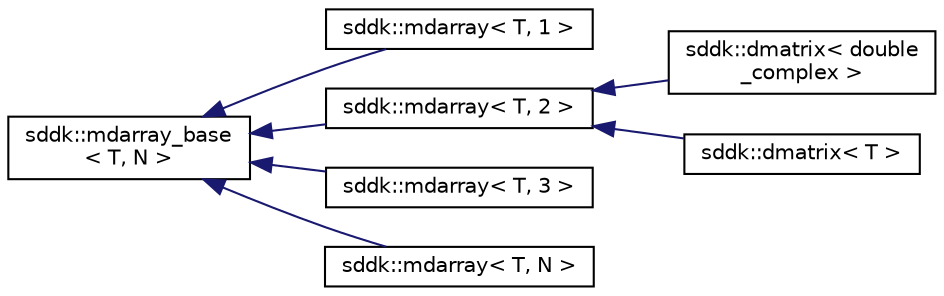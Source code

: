 digraph "Graphical Class Hierarchy"
{
 // INTERACTIVE_SVG=YES
  edge [fontname="Helvetica",fontsize="10",labelfontname="Helvetica",labelfontsize="10"];
  node [fontname="Helvetica",fontsize="10",shape=record];
  rankdir="LR";
  Node1 [label="sddk::mdarray_base\l\< T, N \>",height=0.2,width=0.4,color="black", fillcolor="white", style="filled",URL="$classsddk_1_1mdarray__base.html",tooltip="Base class of multidimensional array. "];
  Node1 -> Node2 [dir="back",color="midnightblue",fontsize="10",style="solid",fontname="Helvetica"];
  Node2 [label="sddk::mdarray\< T, 1 \>",height=0.2,width=0.4,color="black", fillcolor="white", style="filled",URL="$classsddk_1_1mdarray.html"];
  Node1 -> Node3 [dir="back",color="midnightblue",fontsize="10",style="solid",fontname="Helvetica"];
  Node3 [label="sddk::mdarray\< T, 2 \>",height=0.2,width=0.4,color="black", fillcolor="white", style="filled",URL="$classsddk_1_1mdarray.html"];
  Node3 -> Node4 [dir="back",color="midnightblue",fontsize="10",style="solid",fontname="Helvetica"];
  Node4 [label="sddk::dmatrix\< double\l_complex \>",height=0.2,width=0.4,color="black", fillcolor="white", style="filled",URL="$classsddk_1_1dmatrix.html"];
  Node3 -> Node5 [dir="back",color="midnightblue",fontsize="10",style="solid",fontname="Helvetica"];
  Node5 [label="sddk::dmatrix\< T \>",height=0.2,width=0.4,color="black", fillcolor="white", style="filled",URL="$classsddk_1_1dmatrix.html",tooltip="Distributed matrix. "];
  Node1 -> Node6 [dir="back",color="midnightblue",fontsize="10",style="solid",fontname="Helvetica"];
  Node6 [label="sddk::mdarray\< T, 3 \>",height=0.2,width=0.4,color="black", fillcolor="white", style="filled",URL="$classsddk_1_1mdarray.html"];
  Node1 -> Node7 [dir="back",color="midnightblue",fontsize="10",style="solid",fontname="Helvetica"];
  Node7 [label="sddk::mdarray\< T, N \>",height=0.2,width=0.4,color="black", fillcolor="white", style="filled",URL="$classsddk_1_1mdarray.html",tooltip="Multidimensional array. "];
}
